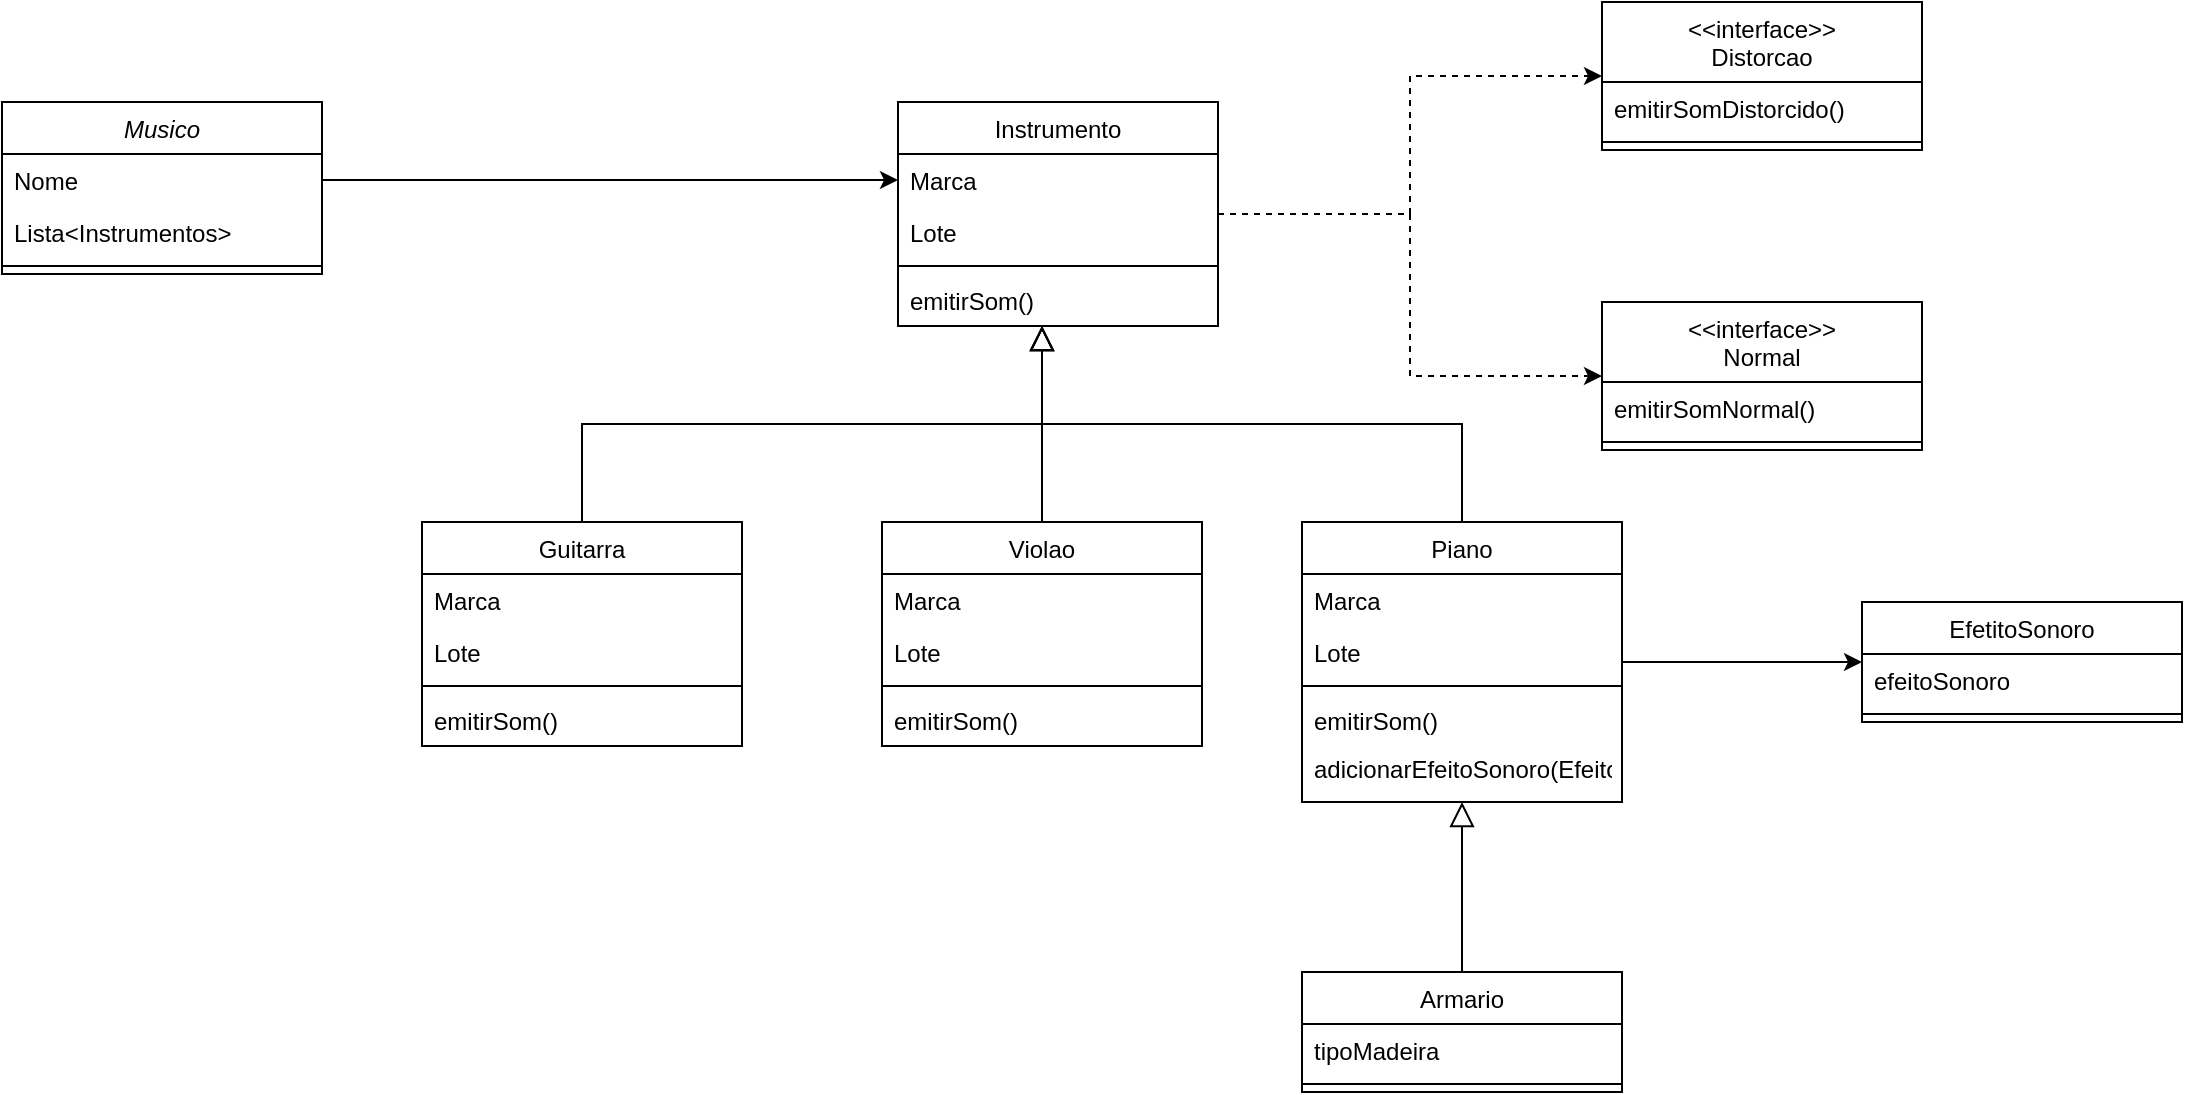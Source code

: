 <mxfile version="20.2.4" type="device"><diagram id="C5RBs43oDa-KdzZeNtuy" name="Page-1"><mxGraphModel dx="952" dy="558" grid="1" gridSize="10" guides="1" tooltips="1" connect="1" arrows="1" fold="1" page="1" pageScale="1" pageWidth="827" pageHeight="1169" math="0" shadow="0"><root><mxCell id="WIyWlLk6GJQsqaUBKTNV-0"/><mxCell id="WIyWlLk6GJQsqaUBKTNV-1" parent="WIyWlLk6GJQsqaUBKTNV-0"/><mxCell id="zkfFHV4jXpPFQw0GAbJ--0" value="Musico" style="swimlane;fontStyle=2;align=center;verticalAlign=top;childLayout=stackLayout;horizontal=1;startSize=26;horizontalStack=0;resizeParent=1;resizeLast=0;collapsible=1;marginBottom=0;rounded=0;shadow=0;strokeWidth=1;" parent="WIyWlLk6GJQsqaUBKTNV-1" vertex="1"><mxGeometry x="60" y="120" width="160" height="86" as="geometry"><mxRectangle x="230" y="140" width="160" height="26" as="alternateBounds"/></mxGeometry></mxCell><mxCell id="zkfFHV4jXpPFQw0GAbJ--1" value="Nome" style="text;align=left;verticalAlign=top;spacingLeft=4;spacingRight=4;overflow=hidden;rotatable=0;points=[[0,0.5],[1,0.5]];portConstraint=eastwest;" parent="zkfFHV4jXpPFQw0GAbJ--0" vertex="1"><mxGeometry y="26" width="160" height="26" as="geometry"/></mxCell><mxCell id="zkfFHV4jXpPFQw0GAbJ--2" value="Lista&lt;Instrumentos&gt;" style="text;align=left;verticalAlign=top;spacingLeft=4;spacingRight=4;overflow=hidden;rotatable=0;points=[[0,0.5],[1,0.5]];portConstraint=eastwest;rounded=0;shadow=0;html=0;" parent="zkfFHV4jXpPFQw0GAbJ--0" vertex="1"><mxGeometry y="52" width="160" height="26" as="geometry"/></mxCell><mxCell id="zkfFHV4jXpPFQw0GAbJ--4" value="" style="line;html=1;strokeWidth=1;align=left;verticalAlign=middle;spacingTop=-1;spacingLeft=3;spacingRight=3;rotatable=0;labelPosition=right;points=[];portConstraint=eastwest;" parent="zkfFHV4jXpPFQw0GAbJ--0" vertex="1"><mxGeometry y="78" width="160" height="8" as="geometry"/></mxCell><mxCell id="I4PeTfWP8trTuzYt4FX4-10" value="" style="edgeStyle=orthogonalEdgeStyle;rounded=0;orthogonalLoop=1;jettySize=auto;html=1;dashed=1;" parent="WIyWlLk6GJQsqaUBKTNV-1" source="zkfFHV4jXpPFQw0GAbJ--17" target="I4PeTfWP8trTuzYt4FX4-1" edge="1"><mxGeometry relative="1" as="geometry"/></mxCell><mxCell id="rf9zUj5fEPswEriXgx_w-13" style="edgeStyle=orthogonalEdgeStyle;rounded=0;orthogonalLoop=1;jettySize=auto;html=1;entryX=0;entryY=0.5;entryDx=0;entryDy=0;dashed=1;" edge="1" parent="WIyWlLk6GJQsqaUBKTNV-1" source="zkfFHV4jXpPFQw0GAbJ--17" target="rf9zUj5fEPswEriXgx_w-9"><mxGeometry relative="1" as="geometry"/></mxCell><mxCell id="zkfFHV4jXpPFQw0GAbJ--17" value="Instrumento" style="swimlane;fontStyle=0;align=center;verticalAlign=top;childLayout=stackLayout;horizontal=1;startSize=26;horizontalStack=0;resizeParent=1;resizeLast=0;collapsible=1;marginBottom=0;rounded=0;shadow=0;strokeWidth=1;" parent="WIyWlLk6GJQsqaUBKTNV-1" vertex="1"><mxGeometry x="508" y="120" width="160" height="112" as="geometry"><mxRectangle x="550" y="140" width="160" height="26" as="alternateBounds"/></mxGeometry></mxCell><mxCell id="zkfFHV4jXpPFQw0GAbJ--18" value="Marca" style="text;align=left;verticalAlign=top;spacingLeft=4;spacingRight=4;overflow=hidden;rotatable=0;points=[[0,0.5],[1,0.5]];portConstraint=eastwest;" parent="zkfFHV4jXpPFQw0GAbJ--17" vertex="1"><mxGeometry y="26" width="160" height="26" as="geometry"/></mxCell><mxCell id="zkfFHV4jXpPFQw0GAbJ--19" value="Lote" style="text;align=left;verticalAlign=top;spacingLeft=4;spacingRight=4;overflow=hidden;rotatable=0;points=[[0,0.5],[1,0.5]];portConstraint=eastwest;rounded=0;shadow=0;html=0;" parent="zkfFHV4jXpPFQw0GAbJ--17" vertex="1"><mxGeometry y="52" width="160" height="26" as="geometry"/></mxCell><mxCell id="zkfFHV4jXpPFQw0GAbJ--23" value="" style="line;html=1;strokeWidth=1;align=left;verticalAlign=middle;spacingTop=-1;spacingLeft=3;spacingRight=3;rotatable=0;labelPosition=right;points=[];portConstraint=eastwest;" parent="zkfFHV4jXpPFQw0GAbJ--17" vertex="1"><mxGeometry y="78" width="160" height="8" as="geometry"/></mxCell><mxCell id="I4PeTfWP8trTuzYt4FX4-11" value="emitirSom()" style="text;align=left;verticalAlign=top;spacingLeft=4;spacingRight=4;overflow=hidden;rotatable=0;points=[[0,0.5],[1,0.5]];portConstraint=eastwest;rounded=0;shadow=0;html=0;" parent="zkfFHV4jXpPFQw0GAbJ--17" vertex="1"><mxGeometry y="86" width="160" height="26" as="geometry"/></mxCell><mxCell id="I4PeTfWP8trTuzYt4FX4-1" value="&lt;&lt;interface&gt;&gt;&#10;Distorcao" style="swimlane;fontStyle=0;align=center;verticalAlign=top;childLayout=stackLayout;horizontal=1;startSize=40;horizontalStack=0;resizeParent=1;resizeLast=0;collapsible=1;marginBottom=0;rounded=0;shadow=0;strokeWidth=1;" parent="WIyWlLk6GJQsqaUBKTNV-1" vertex="1"><mxGeometry x="860" y="70" width="160" height="74" as="geometry"><mxRectangle x="550" y="140" width="160" height="26" as="alternateBounds"/></mxGeometry></mxCell><mxCell id="I4PeTfWP8trTuzYt4FX4-6" value="emitirSomDistorcido()" style="text;align=left;verticalAlign=top;spacingLeft=4;spacingRight=4;overflow=hidden;rotatable=0;points=[[0,0.5],[1,0.5]];portConstraint=eastwest;rounded=0;shadow=0;html=0;" parent="I4PeTfWP8trTuzYt4FX4-1" vertex="1"><mxGeometry y="40" width="160" height="26" as="geometry"/></mxCell><mxCell id="I4PeTfWP8trTuzYt4FX4-7" value="" style="line;html=1;strokeWidth=1;align=left;verticalAlign=middle;spacingTop=-1;spacingLeft=3;spacingRight=3;rotatable=0;labelPosition=right;points=[];portConstraint=eastwest;" parent="I4PeTfWP8trTuzYt4FX4-1" vertex="1"><mxGeometry y="66" width="160" height="8" as="geometry"/></mxCell><mxCell id="I4PeTfWP8trTuzYt4FX4-12" value="Guitarra" style="swimlane;fontStyle=0;align=center;verticalAlign=top;childLayout=stackLayout;horizontal=1;startSize=26;horizontalStack=0;resizeParent=1;resizeLast=0;collapsible=1;marginBottom=0;rounded=0;shadow=0;strokeWidth=1;" parent="WIyWlLk6GJQsqaUBKTNV-1" vertex="1"><mxGeometry x="270" y="330" width="160" height="112" as="geometry"><mxRectangle x="550" y="140" width="160" height="26" as="alternateBounds"/></mxGeometry></mxCell><mxCell id="I4PeTfWP8trTuzYt4FX4-13" value="Marca" style="text;align=left;verticalAlign=top;spacingLeft=4;spacingRight=4;overflow=hidden;rotatable=0;points=[[0,0.5],[1,0.5]];portConstraint=eastwest;" parent="I4PeTfWP8trTuzYt4FX4-12" vertex="1"><mxGeometry y="26" width="160" height="26" as="geometry"/></mxCell><mxCell id="I4PeTfWP8trTuzYt4FX4-14" value="Lote" style="text;align=left;verticalAlign=top;spacingLeft=4;spacingRight=4;overflow=hidden;rotatable=0;points=[[0,0.5],[1,0.5]];portConstraint=eastwest;rounded=0;shadow=0;html=0;" parent="I4PeTfWP8trTuzYt4FX4-12" vertex="1"><mxGeometry y="52" width="160" height="26" as="geometry"/></mxCell><mxCell id="I4PeTfWP8trTuzYt4FX4-15" value="" style="line;html=1;strokeWidth=1;align=left;verticalAlign=middle;spacingTop=-1;spacingLeft=3;spacingRight=3;rotatable=0;labelPosition=right;points=[];portConstraint=eastwest;" parent="I4PeTfWP8trTuzYt4FX4-12" vertex="1"><mxGeometry y="78" width="160" height="8" as="geometry"/></mxCell><mxCell id="I4PeTfWP8trTuzYt4FX4-16" value="emitirSom()" style="text;align=left;verticalAlign=top;spacingLeft=4;spacingRight=4;overflow=hidden;rotatable=0;points=[[0,0.5],[1,0.5]];portConstraint=eastwest;rounded=0;shadow=0;html=0;" parent="I4PeTfWP8trTuzYt4FX4-12" vertex="1"><mxGeometry y="86" width="160" height="26" as="geometry"/></mxCell><mxCell id="rf9zUj5fEPswEriXgx_w-0" value="" style="endArrow=block;endSize=10;endFill=0;shadow=0;strokeWidth=1;rounded=0;edgeStyle=elbowEdgeStyle;elbow=vertical;" edge="1" parent="WIyWlLk6GJQsqaUBKTNV-1" source="I4PeTfWP8trTuzYt4FX4-12"><mxGeometry width="160" relative="1" as="geometry"><mxPoint x="580" y="300" as="sourcePoint"/><mxPoint x="580" y="232" as="targetPoint"/></mxGeometry></mxCell><mxCell id="rf9zUj5fEPswEriXgx_w-2" value="Violao" style="swimlane;fontStyle=0;align=center;verticalAlign=top;childLayout=stackLayout;horizontal=1;startSize=26;horizontalStack=0;resizeParent=1;resizeLast=0;collapsible=1;marginBottom=0;rounded=0;shadow=0;strokeWidth=1;" vertex="1" parent="WIyWlLk6GJQsqaUBKTNV-1"><mxGeometry x="500" y="330" width="160" height="112" as="geometry"><mxRectangle x="550" y="140" width="160" height="26" as="alternateBounds"/></mxGeometry></mxCell><mxCell id="rf9zUj5fEPswEriXgx_w-3" value="Marca" style="text;align=left;verticalAlign=top;spacingLeft=4;spacingRight=4;overflow=hidden;rotatable=0;points=[[0,0.5],[1,0.5]];portConstraint=eastwest;" vertex="1" parent="rf9zUj5fEPswEriXgx_w-2"><mxGeometry y="26" width="160" height="26" as="geometry"/></mxCell><mxCell id="rf9zUj5fEPswEriXgx_w-4" value="Lote" style="text;align=left;verticalAlign=top;spacingLeft=4;spacingRight=4;overflow=hidden;rotatable=0;points=[[0,0.5],[1,0.5]];portConstraint=eastwest;rounded=0;shadow=0;html=0;" vertex="1" parent="rf9zUj5fEPswEriXgx_w-2"><mxGeometry y="52" width="160" height="26" as="geometry"/></mxCell><mxCell id="rf9zUj5fEPswEriXgx_w-5" value="" style="line;html=1;strokeWidth=1;align=left;verticalAlign=middle;spacingTop=-1;spacingLeft=3;spacingRight=3;rotatable=0;labelPosition=right;points=[];portConstraint=eastwest;" vertex="1" parent="rf9zUj5fEPswEriXgx_w-2"><mxGeometry y="78" width="160" height="8" as="geometry"/></mxCell><mxCell id="rf9zUj5fEPswEriXgx_w-6" value="emitirSom()" style="text;align=left;verticalAlign=top;spacingLeft=4;spacingRight=4;overflow=hidden;rotatable=0;points=[[0,0.5],[1,0.5]];portConstraint=eastwest;rounded=0;shadow=0;html=0;" vertex="1" parent="rf9zUj5fEPswEriXgx_w-2"><mxGeometry y="86" width="160" height="26" as="geometry"/></mxCell><mxCell id="rf9zUj5fEPswEriXgx_w-7" value="" style="endArrow=block;endSize=10;endFill=0;shadow=0;strokeWidth=1;rounded=0;edgeStyle=elbowEdgeStyle;elbow=vertical;" edge="1" parent="WIyWlLk6GJQsqaUBKTNV-1" source="rf9zUj5fEPswEriXgx_w-2"><mxGeometry width="160" relative="1" as="geometry"><mxPoint x="580" y="300" as="sourcePoint"/><mxPoint x="580" y="232" as="targetPoint"/></mxGeometry></mxCell><mxCell id="rf9zUj5fEPswEriXgx_w-9" value="&lt;&lt;interface&gt;&gt;&#10;Normal" style="swimlane;fontStyle=0;align=center;verticalAlign=top;childLayout=stackLayout;horizontal=1;startSize=40;horizontalStack=0;resizeParent=1;resizeLast=0;collapsible=1;marginBottom=0;rounded=0;shadow=0;strokeWidth=1;" vertex="1" parent="WIyWlLk6GJQsqaUBKTNV-1"><mxGeometry x="860" y="220" width="160" height="74" as="geometry"><mxRectangle x="550" y="140" width="160" height="26" as="alternateBounds"/></mxGeometry></mxCell><mxCell id="rf9zUj5fEPswEriXgx_w-10" value="emitirSomNormal()" style="text;align=left;verticalAlign=top;spacingLeft=4;spacingRight=4;overflow=hidden;rotatable=0;points=[[0,0.5],[1,0.5]];portConstraint=eastwest;rounded=0;shadow=0;html=0;" vertex="1" parent="rf9zUj5fEPswEriXgx_w-9"><mxGeometry y="40" width="160" height="26" as="geometry"/></mxCell><mxCell id="rf9zUj5fEPswEriXgx_w-11" value="" style="line;html=1;strokeWidth=1;align=left;verticalAlign=middle;spacingTop=-1;spacingLeft=3;spacingRight=3;rotatable=0;labelPosition=right;points=[];portConstraint=eastwest;" vertex="1" parent="rf9zUj5fEPswEriXgx_w-9"><mxGeometry y="66" width="160" height="8" as="geometry"/></mxCell><mxCell id="rf9zUj5fEPswEriXgx_w-26" value="" style="edgeStyle=orthogonalEdgeStyle;rounded=0;orthogonalLoop=1;jettySize=auto;html=1;" edge="1" parent="WIyWlLk6GJQsqaUBKTNV-1" source="rf9zUj5fEPswEriXgx_w-14" target="rf9zUj5fEPswEriXgx_w-21"><mxGeometry relative="1" as="geometry"/></mxCell><mxCell id="rf9zUj5fEPswEriXgx_w-14" value="Piano" style="swimlane;fontStyle=0;align=center;verticalAlign=top;childLayout=stackLayout;horizontal=1;startSize=26;horizontalStack=0;resizeParent=1;resizeLast=0;collapsible=1;marginBottom=0;rounded=0;shadow=0;strokeWidth=1;" vertex="1" parent="WIyWlLk6GJQsqaUBKTNV-1"><mxGeometry x="710" y="330" width="160" height="140" as="geometry"><mxRectangle x="550" y="140" width="160" height="26" as="alternateBounds"/></mxGeometry></mxCell><mxCell id="rf9zUj5fEPswEriXgx_w-15" value="Marca" style="text;align=left;verticalAlign=top;spacingLeft=4;spacingRight=4;overflow=hidden;rotatable=0;points=[[0,0.5],[1,0.5]];portConstraint=eastwest;" vertex="1" parent="rf9zUj5fEPswEriXgx_w-14"><mxGeometry y="26" width="160" height="26" as="geometry"/></mxCell><mxCell id="rf9zUj5fEPswEriXgx_w-16" value="Lote" style="text;align=left;verticalAlign=top;spacingLeft=4;spacingRight=4;overflow=hidden;rotatable=0;points=[[0,0.5],[1,0.5]];portConstraint=eastwest;rounded=0;shadow=0;html=0;" vertex="1" parent="rf9zUj5fEPswEriXgx_w-14"><mxGeometry y="52" width="160" height="26" as="geometry"/></mxCell><mxCell id="rf9zUj5fEPswEriXgx_w-17" value="" style="line;html=1;strokeWidth=1;align=left;verticalAlign=middle;spacingTop=-1;spacingLeft=3;spacingRight=3;rotatable=0;labelPosition=right;points=[];portConstraint=eastwest;" vertex="1" parent="rf9zUj5fEPswEriXgx_w-14"><mxGeometry y="78" width="160" height="8" as="geometry"/></mxCell><mxCell id="rf9zUj5fEPswEriXgx_w-18" value="emitirSom()" style="text;align=left;verticalAlign=top;spacingLeft=4;spacingRight=4;overflow=hidden;rotatable=0;points=[[0,0.5],[1,0.5]];portConstraint=eastwest;rounded=0;shadow=0;html=0;" vertex="1" parent="rf9zUj5fEPswEriXgx_w-14"><mxGeometry y="86" width="160" height="24" as="geometry"/></mxCell><mxCell id="rf9zUj5fEPswEriXgx_w-34" value="adicionarEfeitoSonoro(EfeitoSonoro)&#10;" style="text;align=left;verticalAlign=top;spacingLeft=4;spacingRight=4;overflow=hidden;rotatable=0;points=[[0,0.5],[1,0.5]];portConstraint=eastwest;rounded=0;shadow=0;html=0;" vertex="1" parent="rf9zUj5fEPswEriXgx_w-14"><mxGeometry y="110" width="160" height="30" as="geometry"/></mxCell><mxCell id="rf9zUj5fEPswEriXgx_w-19" value="" style="endArrow=block;endSize=10;endFill=0;shadow=0;strokeWidth=1;rounded=0;edgeStyle=elbowEdgeStyle;elbow=vertical;" edge="1" parent="WIyWlLk6GJQsqaUBKTNV-1" source="rf9zUj5fEPswEriXgx_w-14"><mxGeometry width="160" relative="1" as="geometry"><mxPoint x="790" y="300" as="sourcePoint"/><mxPoint x="580" y="232" as="targetPoint"/></mxGeometry></mxCell><mxCell id="rf9zUj5fEPswEriXgx_w-20" style="edgeStyle=orthogonalEdgeStyle;rounded=0;orthogonalLoop=1;jettySize=auto;html=1;entryX=0;entryY=0.5;entryDx=0;entryDy=0;" edge="1" parent="WIyWlLk6GJQsqaUBKTNV-1" source="zkfFHV4jXpPFQw0GAbJ--1" target="zkfFHV4jXpPFQw0GAbJ--18"><mxGeometry relative="1" as="geometry"/></mxCell><mxCell id="rf9zUj5fEPswEriXgx_w-21" value="EfetitoSonoro" style="swimlane;fontStyle=0;align=center;verticalAlign=top;childLayout=stackLayout;horizontal=1;startSize=26;horizontalStack=0;resizeParent=1;resizeLast=0;collapsible=1;marginBottom=0;rounded=0;shadow=0;strokeWidth=1;" vertex="1" parent="WIyWlLk6GJQsqaUBKTNV-1"><mxGeometry x="990" y="370" width="160" height="60" as="geometry"><mxRectangle x="550" y="140" width="160" height="26" as="alternateBounds"/></mxGeometry></mxCell><mxCell id="rf9zUj5fEPswEriXgx_w-22" value="efeitoSonoro&#10;" style="text;align=left;verticalAlign=top;spacingLeft=4;spacingRight=4;overflow=hidden;rotatable=0;points=[[0,0.5],[1,0.5]];portConstraint=eastwest;" vertex="1" parent="rf9zUj5fEPswEriXgx_w-21"><mxGeometry y="26" width="160" height="26" as="geometry"/></mxCell><mxCell id="rf9zUj5fEPswEriXgx_w-24" value="" style="line;html=1;strokeWidth=1;align=left;verticalAlign=middle;spacingTop=-1;spacingLeft=3;spacingRight=3;rotatable=0;labelPosition=right;points=[];portConstraint=eastwest;" vertex="1" parent="rf9zUj5fEPswEriXgx_w-21"><mxGeometry y="52" width="160" height="8" as="geometry"/></mxCell><mxCell id="rf9zUj5fEPswEriXgx_w-28" value="Armario" style="swimlane;fontStyle=0;align=center;verticalAlign=top;childLayout=stackLayout;horizontal=1;startSize=26;horizontalStack=0;resizeParent=1;resizeLast=0;collapsible=1;marginBottom=0;rounded=0;shadow=0;strokeWidth=1;" vertex="1" parent="WIyWlLk6GJQsqaUBKTNV-1"><mxGeometry x="710" y="555" width="160" height="60" as="geometry"><mxRectangle x="550" y="140" width="160" height="26" as="alternateBounds"/></mxGeometry></mxCell><mxCell id="rf9zUj5fEPswEriXgx_w-29" value="tipoMadeira" style="text;align=left;verticalAlign=top;spacingLeft=4;spacingRight=4;overflow=hidden;rotatable=0;points=[[0,0.5],[1,0.5]];portConstraint=eastwest;" vertex="1" parent="rf9zUj5fEPswEriXgx_w-28"><mxGeometry y="26" width="160" height="26" as="geometry"/></mxCell><mxCell id="rf9zUj5fEPswEriXgx_w-31" value="" style="line;html=1;strokeWidth=1;align=left;verticalAlign=middle;spacingTop=-1;spacingLeft=3;spacingRight=3;rotatable=0;labelPosition=right;points=[];portConstraint=eastwest;" vertex="1" parent="rf9zUj5fEPswEriXgx_w-28"><mxGeometry y="52" width="160" height="8" as="geometry"/></mxCell><mxCell id="rf9zUj5fEPswEriXgx_w-44" value="" style="endArrow=block;endSize=10;endFill=0;shadow=0;strokeWidth=1;rounded=0;edgeStyle=elbowEdgeStyle;elbow=vertical;" edge="1" parent="WIyWlLk6GJQsqaUBKTNV-1" source="rf9zUj5fEPswEriXgx_w-28"><mxGeometry width="160" relative="1" as="geometry"><mxPoint x="1000" y="568" as="sourcePoint"/><mxPoint x="790" y="470" as="targetPoint"/></mxGeometry></mxCell></root></mxGraphModel></diagram></mxfile>